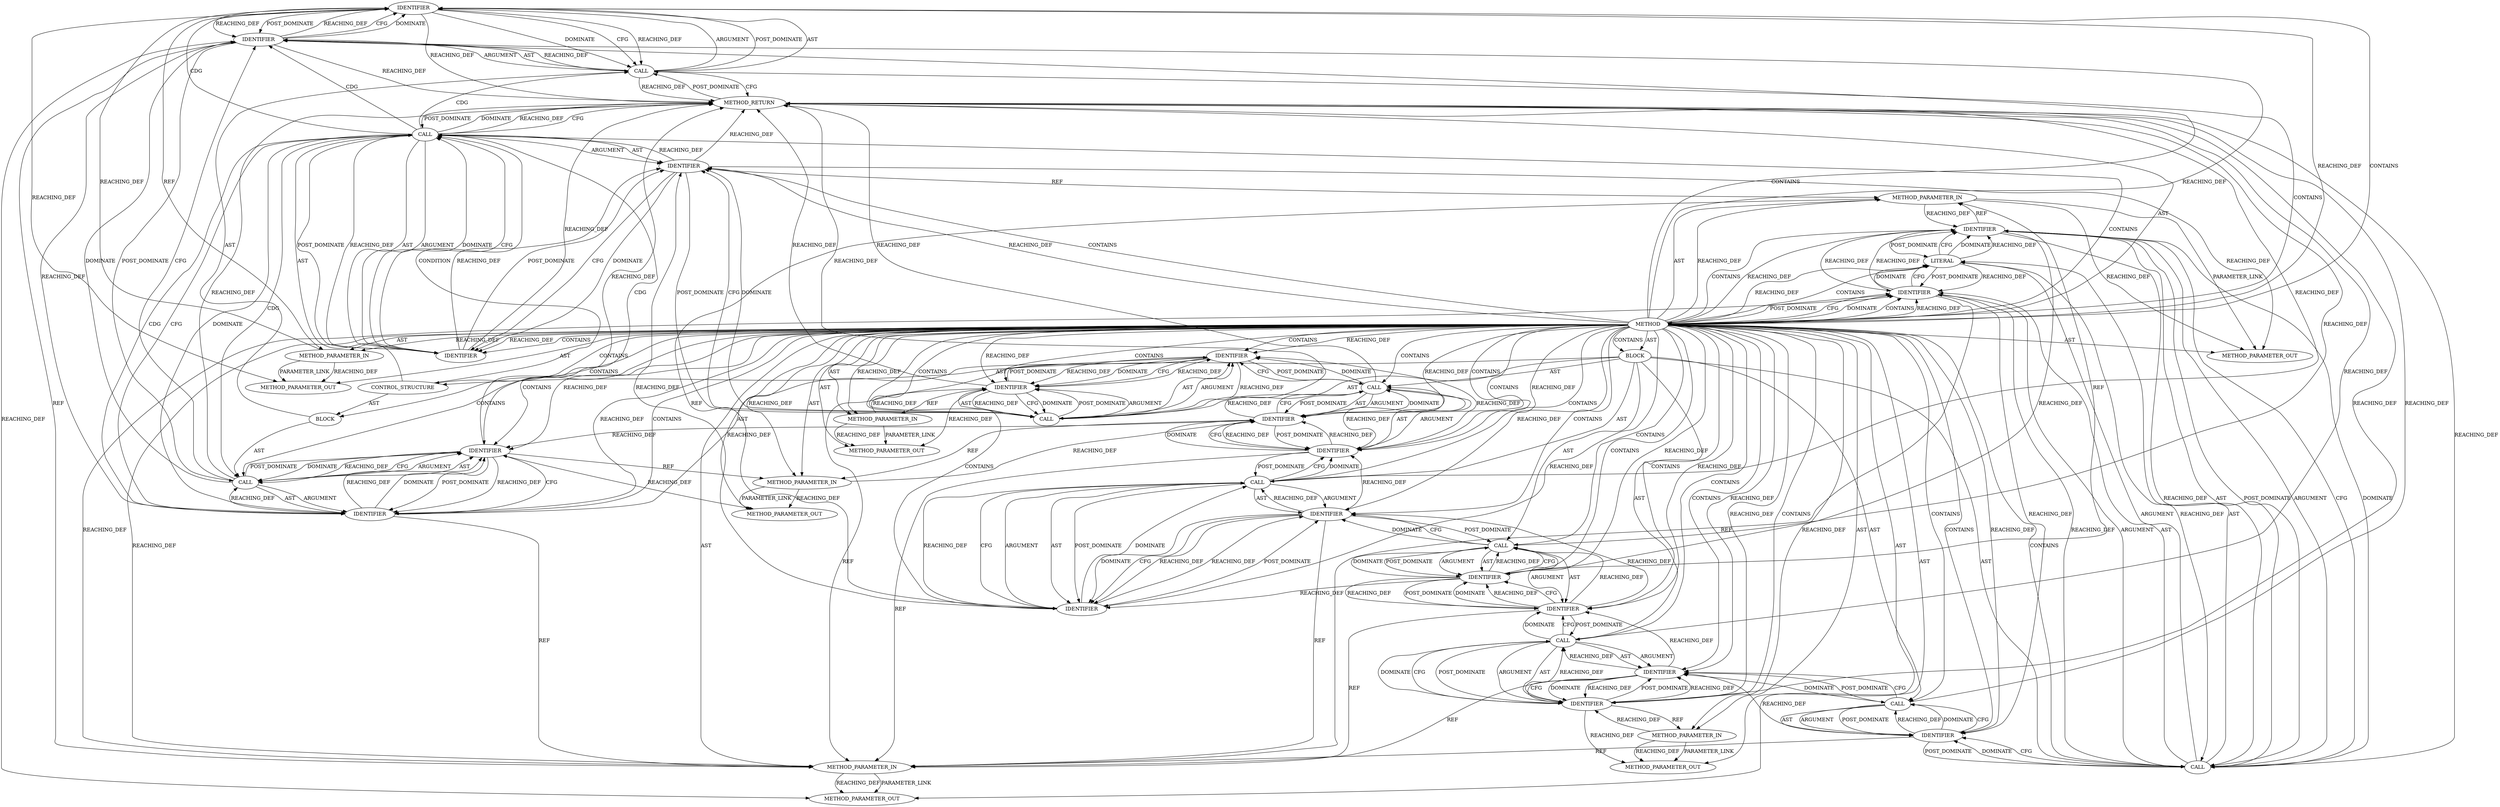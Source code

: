 digraph {
  112 [label=IDENTIFIER ORDER=2 ARGUMENT_INDEX=2 CODE="dnode" COLUMN_NUMBER=23 LINE_NUMBER=93 TYPE_FULL_NAME="u32" NAME="dnode"]
  2713 [label=METHOD_PARAMETER_OUT ORDER=6 CODE="u32 dnode" IS_VARIADIC=false COLUMN_NUMBER=17 LINE_NUMBER=82 TYPE_FULL_NAME="u32" EVALUATION_STRATEGY="BY_VALUE" INDEX=6 NAME="dnode"]
  78 [label=METHOD_PARAMETER_IN ORDER=5 CODE="u32 hsize" IS_VARIADIC=false COLUMN_NUMBER=6 LINE_NUMBER=82 TYPE_FULL_NAME="u32" EVALUATION_STRATEGY="BY_VALUE" INDEX=5 NAME="hsize"]
  96 [label=CALL ORDER=6 ARGUMENT_INDEX=-1 CODE="msg_set_prevnode(m, own_node)" COLUMN_NUMBER=2 METHOD_FULL_NAME="msg_set_prevnode" LINE_NUMBER=89 TYPE_FULL_NAME="<empty>" DISPATCH_TYPE="STATIC_DISPATCH" SIGNATURE="" NAME="msg_set_prevnode"]
  2709 [label=METHOD_PARAMETER_OUT ORDER=2 CODE="struct tipc_msg *m" IS_VARIADIC=false COLUMN_NUMBER=34 LINE_NUMBER=81 TYPE_FULL_NAME="tipc_msg*" EVALUATION_STRATEGY="BY_VALUE" INDEX=2 NAME="m"]
  107 [label=CALL ORDER=1 ARGUMENT_INDEX=-1 CODE="msg_set_orignode(m, own_node)" COLUMN_NUMBER=3 METHOD_FULL_NAME="msg_set_orignode" LINE_NUMBER=92 TYPE_FULL_NAME="<empty>" DISPATCH_TYPE="STATIC_DISPATCH" SIGNATURE="" NAME="msg_set_orignode"]
  108 [label=IDENTIFIER ORDER=1 ARGUMENT_INDEX=1 CODE="m" COLUMN_NUMBER=20 LINE_NUMBER=92 TYPE_FULL_NAME="tipc_msg*" NAME="m"]
  76 [label=METHOD_PARAMETER_IN ORDER=3 CODE="u32 user" IS_VARIADIC=false COLUMN_NUMBER=54 LINE_NUMBER=81 TYPE_FULL_NAME="u32" EVALUATION_STRATEGY="BY_VALUE" INDEX=3 NAME="user"]
  75 [label=METHOD_PARAMETER_IN ORDER=2 CODE="struct tipc_msg *m" IS_VARIADIC=false COLUMN_NUMBER=34 LINE_NUMBER=81 TYPE_FULL_NAME="tipc_msg*" EVALUATION_STRATEGY="BY_VALUE" INDEX=2 NAME="m"]
  82 [label=IDENTIFIER ORDER=1 ARGUMENT_INDEX=1 CODE="m" COLUMN_NUMBER=9 LINE_NUMBER=84 TYPE_FULL_NAME="tipc_msg*" NAME="m"]
  74 [label=METHOD_PARAMETER_IN ORDER=1 CODE="u32 own_node" IS_VARIADIC=false COLUMN_NUMBER=20 LINE_NUMBER=81 TYPE_FULL_NAME="u32" EVALUATION_STRATEGY="BY_VALUE" INDEX=1 NAME="own_node"]
  102 [label=CONTROL_STRUCTURE CONTROL_STRUCTURE_TYPE="IF" ORDER=8 PARSER_TYPE_NAME="CASTIfStatement" ARGUMENT_INDEX=-1 CODE="if (hsize > SHORT_H_SIZE)" COLUMN_NUMBER=2 LINE_NUMBER=91]
  90 [label=CALL ORDER=4 ARGUMENT_INDEX=-1 CODE="msg_set_hdr_sz(m, hsize)" COLUMN_NUMBER=2 METHOD_FULL_NAME="msg_set_hdr_sz" LINE_NUMBER=87 TYPE_FULL_NAME="<empty>" DISPATCH_TYPE="STATIC_DISPATCH" SIGNATURE="" NAME="msg_set_hdr_sz"]
  2710 [label=METHOD_PARAMETER_OUT ORDER=3 CODE="u32 user" IS_VARIADIC=false COLUMN_NUMBER=54 LINE_NUMBER=81 TYPE_FULL_NAME="u32" EVALUATION_STRATEGY="BY_VALUE" INDEX=3 NAME="user"]
  77 [label=METHOD_PARAMETER_IN ORDER=4 CODE="u32 type" IS_VARIADIC=false COLUMN_NUMBER=64 LINE_NUMBER=81 TYPE_FULL_NAME="u32" EVALUATION_STRATEGY="BY_VALUE" INDEX=4 NAME="type"]
  105 [label=IDENTIFIER ORDER=2 ARGUMENT_INDEX=2 CODE="SHORT_H_SIZE" COLUMN_NUMBER=14 LINE_NUMBER=91 TYPE_FULL_NAME="ANY" NAME="SHORT_H_SIZE"]
  84 [label=IDENTIFIER ORDER=3 ARGUMENT_INDEX=3 CODE="hsize" COLUMN_NUMBER=15 LINE_NUMBER=84 TYPE_FULL_NAME="u32" NAME="hsize"]
  92 [label=IDENTIFIER ORDER=2 ARGUMENT_INDEX=2 CODE="hsize" COLUMN_NUMBER=20 LINE_NUMBER=87 TYPE_FULL_NAME="u32" NAME="hsize"]
  85 [label=CALL ORDER=2 ARGUMENT_INDEX=-1 CODE="msg_set_version(m)" COLUMN_NUMBER=2 METHOD_FULL_NAME="msg_set_version" LINE_NUMBER=85 TYPE_FULL_NAME="<empty>" DISPATCH_TYPE="STATIC_DISPATCH" SIGNATURE="" NAME="msg_set_version"]
  88 [label=IDENTIFIER ORDER=1 ARGUMENT_INDEX=1 CODE="m" COLUMN_NUMBER=15 LINE_NUMBER=86 TYPE_FULL_NAME="tipc_msg*" NAME="m"]
  86 [label=IDENTIFIER ORDER=1 ARGUMENT_INDEX=1 CODE="m" COLUMN_NUMBER=18 LINE_NUMBER=85 TYPE_FULL_NAME="tipc_msg*" NAME="m"]
  79 [label=METHOD_PARAMETER_IN ORDER=6 CODE="u32 dnode" IS_VARIADIC=false COLUMN_NUMBER=17 LINE_NUMBER=82 TYPE_FULL_NAME="u32" EVALUATION_STRATEGY="BY_VALUE" INDEX=6 NAME="dnode"]
  94 [label=IDENTIFIER ORDER=1 ARGUMENT_INDEX=1 CODE="m" COLUMN_NUMBER=15 LINE_NUMBER=88 TYPE_FULL_NAME="tipc_msg*" NAME="m"]
  111 [label=IDENTIFIER ORDER=1 ARGUMENT_INDEX=1 CODE="m" COLUMN_NUMBER=20 LINE_NUMBER=93 TYPE_FULL_NAME="tipc_msg*" NAME="m"]
  81 [label=CALL ORDER=1 ARGUMENT_INDEX=-1 CODE="memset(m, 0, hsize)" COLUMN_NUMBER=2 METHOD_FULL_NAME="memset" LINE_NUMBER=84 TYPE_FULL_NAME="<empty>" DISPATCH_TYPE="STATIC_DISPATCH" SIGNATURE="" NAME="memset"]
  2711 [label=METHOD_PARAMETER_OUT ORDER=4 CODE="u32 type" IS_VARIADIC=false COLUMN_NUMBER=64 LINE_NUMBER=81 TYPE_FULL_NAME="u32" EVALUATION_STRATEGY="BY_VALUE" INDEX=4 NAME="type"]
  83 [label=LITERAL ORDER=2 ARGUMENT_INDEX=2 CODE="0" COLUMN_NUMBER=12 LINE_NUMBER=84 TYPE_FULL_NAME="int"]
  106 [label=BLOCK ORDER=2 ARGUMENT_INDEX=-1 CODE="{
		msg_set_orignode(m, own_node);
		msg_set_destnode(m, dnode);
	}" COLUMN_NUMBER=28 LINE_NUMBER=91 TYPE_FULL_NAME="void"]
  103 [label=CALL ORDER=1 ARGUMENT_INDEX=-1 CODE="hsize > SHORT_H_SIZE" COLUMN_NUMBER=6 METHOD_FULL_NAME="<operator>.greaterThan" LINE_NUMBER=91 TYPE_FULL_NAME="<empty>" DISPATCH_TYPE="STATIC_DISPATCH" SIGNATURE="" NAME="<operator>.greaterThan"]
  113 [label=METHOD_RETURN ORDER=8 CODE="RET" COLUMN_NUMBER=1 LINE_NUMBER=81 TYPE_FULL_NAME="void" EVALUATION_STRATEGY="BY_VALUE"]
  91 [label=IDENTIFIER ORDER=1 ARGUMENT_INDEX=1 CODE="m" COLUMN_NUMBER=17 LINE_NUMBER=87 TYPE_FULL_NAME="tipc_msg*" NAME="m"]
  109 [label=IDENTIFIER ORDER=2 ARGUMENT_INDEX=2 CODE="own_node" COLUMN_NUMBER=23 LINE_NUMBER=92 TYPE_FULL_NAME="u32" NAME="own_node"]
  95 [label=IDENTIFIER ORDER=2 ARGUMENT_INDEX=2 CODE="hsize" COLUMN_NUMBER=18 LINE_NUMBER=88 TYPE_FULL_NAME="u32" NAME="hsize"]
  2712 [label=METHOD_PARAMETER_OUT ORDER=5 CODE="u32 hsize" IS_VARIADIC=false COLUMN_NUMBER=6 LINE_NUMBER=82 TYPE_FULL_NAME="u32" EVALUATION_STRATEGY="BY_VALUE" INDEX=5 NAME="hsize"]
  93 [label=CALL ORDER=5 ARGUMENT_INDEX=-1 CODE="msg_set_size(m, hsize)" COLUMN_NUMBER=2 METHOD_FULL_NAME="msg_set_size" LINE_NUMBER=88 TYPE_FULL_NAME="<empty>" DISPATCH_TYPE="STATIC_DISPATCH" SIGNATURE="" NAME="msg_set_size"]
  97 [label=IDENTIFIER ORDER=1 ARGUMENT_INDEX=1 CODE="m" COLUMN_NUMBER=19 LINE_NUMBER=89 TYPE_FULL_NAME="tipc_msg*" NAME="m"]
  101 [label=IDENTIFIER ORDER=2 ARGUMENT_INDEX=2 CODE="type" COLUMN_NUMBER=18 LINE_NUMBER=90 TYPE_FULL_NAME="u32" NAME="type"]
  87 [label=CALL ORDER=3 ARGUMENT_INDEX=-1 CODE="msg_set_user(m, user)" COLUMN_NUMBER=2 METHOD_FULL_NAME="msg_set_user" LINE_NUMBER=86 TYPE_FULL_NAME="<empty>" DISPATCH_TYPE="STATIC_DISPATCH" SIGNATURE="" NAME="msg_set_user"]
  110 [label=CALL ORDER=2 ARGUMENT_INDEX=-1 CODE="msg_set_destnode(m, dnode)" COLUMN_NUMBER=3 METHOD_FULL_NAME="msg_set_destnode" LINE_NUMBER=93 TYPE_FULL_NAME="<empty>" DISPATCH_TYPE="STATIC_DISPATCH" SIGNATURE="" NAME="msg_set_destnode"]
  98 [label=IDENTIFIER ORDER=2 ARGUMENT_INDEX=2 CODE="own_node" COLUMN_NUMBER=22 LINE_NUMBER=89 TYPE_FULL_NAME="u32" NAME="own_node"]
  2708 [label=METHOD_PARAMETER_OUT ORDER=1 CODE="u32 own_node" IS_VARIADIC=false COLUMN_NUMBER=20 LINE_NUMBER=81 TYPE_FULL_NAME="u32" EVALUATION_STRATEGY="BY_VALUE" INDEX=1 NAME="own_node"]
  99 [label=CALL ORDER=7 ARGUMENT_INDEX=-1 CODE="msg_set_type(m, type)" COLUMN_NUMBER=2 METHOD_FULL_NAME="msg_set_type" LINE_NUMBER=90 TYPE_FULL_NAME="<empty>" DISPATCH_TYPE="STATIC_DISPATCH" SIGNATURE="" NAME="msg_set_type"]
  73 [label=METHOD COLUMN_NUMBER=1 LINE_NUMBER=81 COLUMN_NUMBER_END=1 IS_EXTERNAL=false SIGNATURE="void tipc_msg_init (u32,tipc_msg*,u32,u32,u32,u32)" NAME="tipc_msg_init" AST_PARENT_TYPE="TYPE_DECL" AST_PARENT_FULL_NAME="file_code_old-97bf6f81-tipc_buf_append-145.c:<global>" ORDER=4 CODE="void tipc_msg_init(u32 own_node, struct tipc_msg *m, u32 user, u32 type,
		   u32 hsize, u32 dnode)
{
	memset(m, 0, hsize);
	msg_set_version(m);
	msg_set_user(m, user);
	msg_set_hdr_sz(m, hsize);
	msg_set_size(m, hsize);
	msg_set_prevnode(m, own_node);
	msg_set_type(m, type);
	if (hsize > SHORT_H_SIZE) {
		msg_set_orignode(m, own_node);
		msg_set_destnode(m, dnode);
	}
}" FULL_NAME="tipc_msg_init" LINE_NUMBER_END=95 FILENAME="file_code_old-97bf6f81-tipc_buf_append-145.c"]
  89 [label=IDENTIFIER ORDER=2 ARGUMENT_INDEX=2 CODE="user" COLUMN_NUMBER=18 LINE_NUMBER=86 TYPE_FULL_NAME="u32" NAME="user"]
  80 [label=BLOCK ORDER=7 ARGUMENT_INDEX=-1 CODE="{
	memset(m, 0, hsize);
	msg_set_version(m);
	msg_set_user(m, user);
	msg_set_hdr_sz(m, hsize);
	msg_set_size(m, hsize);
	msg_set_prevnode(m, own_node);
	msg_set_type(m, type);
	if (hsize > SHORT_H_SIZE) {
		msg_set_orignode(m, own_node);
		msg_set_destnode(m, dnode);
	}
}" COLUMN_NUMBER=1 LINE_NUMBER=83 TYPE_FULL_NAME="void"]
  104 [label=IDENTIFIER ORDER=1 ARGUMENT_INDEX=1 CODE="hsize" COLUMN_NUMBER=6 LINE_NUMBER=91 TYPE_FULL_NAME="u32" NAME="hsize"]
  100 [label=IDENTIFIER ORDER=1 ARGUMENT_INDEX=1 CODE="m" COLUMN_NUMBER=15 LINE_NUMBER=90 TYPE_FULL_NAME="tipc_msg*" NAME="m"]
  91 -> 92 [label=DOMINATE ]
  73 -> 92 [label=REACHING_DEF VARIABLE=""]
  95 -> 104 [label=REACHING_DEF VARIABLE="hsize"]
  73 -> 76 [label=REACHING_DEF VARIABLE=""]
  84 -> 78 [label=REF ]
  109 -> 2708 [label=REACHING_DEF VARIABLE="own_node"]
  110 -> 112 [label=ARGUMENT ]
  73 -> 94 [label=CONTAINS ]
  95 -> 93 [label=DOMINATE ]
  112 -> 111 [label=REACHING_DEF VARIABLE="dnode"]
  112 -> 110 [label=DOMINATE ]
  111 -> 112 [label=REACHING_DEF VARIABLE="m"]
  109 -> 108 [label=REACHING_DEF VARIABLE="own_node"]
  82 -> 81 [label=REACHING_DEF VARIABLE="m"]
  73 -> 82 [label=CFG ]
  92 -> 91 [label=REACHING_DEF VARIABLE="hsize"]
  97 -> 98 [label=REACHING_DEF VARIABLE="m"]
  73 -> 105 [label=REACHING_DEF VARIABLE=""]
  108 -> 109 [label=CFG ]
  73 -> 101 [label=REACHING_DEF VARIABLE=""]
  98 -> 97 [label=REACHING_DEF VARIABLE="own_node"]
  94 -> 97 [label=REACHING_DEF VARIABLE="m"]
  73 -> 102 [label=CONTAINS ]
  73 -> 112 [label=REACHING_DEF VARIABLE=""]
  112 -> 110 [label=CFG ]
  94 -> 95 [label=DOMINATE ]
  73 -> 111 [label=REACHING_DEF VARIABLE=""]
  73 -> 2712 [label=AST ]
  74 -> 2708 [label=REACHING_DEF VARIABLE="own_node"]
  73 -> 105 [label=CONTAINS ]
  105 -> 103 [label=REACHING_DEF VARIABLE="SHORT_H_SIZE"]
  108 -> 109 [label=REACHING_DEF VARIABLE="m"]
  87 -> 91 [label=DOMINATE ]
  93 -> 95 [label=POST_DOMINATE ]
  73 -> 2711 [label=AST ]
  73 -> 109 [label=REACHING_DEF VARIABLE=""]
  89 -> 87 [label=REACHING_DEF VARIABLE="user"]
  98 -> 109 [label=REACHING_DEF VARIABLE="own_node"]
  73 -> 88 [label=CONTAINS ]
  107 -> 108 [label=AST ]
  73 -> 90 [label=CONTAINS ]
  89 -> 87 [label=CFG ]
  73 -> 75 [label=REACHING_DEF VARIABLE=""]
  92 -> 95 [label=REACHING_DEF VARIABLE="hsize"]
  80 -> 93 [label=AST ]
  73 -> 79 [label=REACHING_DEF VARIABLE=""]
  73 -> 2708 [label=AST ]
  73 -> 83 [label=REACHING_DEF VARIABLE=""]
  96 -> 98 [label=POST_DOMINATE ]
  73 -> 94 [label=REACHING_DEF VARIABLE=""]
  79 -> 2713 [label=REACHING_DEF VARIABLE="dnode"]
  84 -> 81 [label=CFG ]
  73 -> 77 [label=AST ]
  84 -> 81 [label=DOMINATE ]
  88 -> 75 [label=REF ]
  73 -> 97 [label=CONTAINS ]
  87 -> 91 [label=CFG ]
  111 -> 107 [label=POST_DOMINATE ]
  75 -> 2709 [label=REACHING_DEF VARIABLE="m"]
  85 -> 86 [label=AST ]
  90 -> 92 [label=POST_DOMINATE ]
  108 -> 111 [label=REACHING_DEF VARIABLE="m"]
  94 -> 95 [label=CFG ]
  107 -> 111 [label=CFG ]
  73 -> 86 [label=CONTAINS ]
  100 -> 75 [label=REF ]
  80 -> 87 [label=AST ]
  98 -> 74 [label=REF ]
  107 -> 111 [label=DOMINATE ]
  97 -> 93 [label=POST_DOMINATE ]
  93 -> 94 [label=ARGUMENT ]
  111 -> 2709 [label=REACHING_DEF VARIABLE="m"]
  77 -> 2711 [label=REACHING_DEF VARIABLE="type"]
  74 -> 2708 [label=PARAMETER_LINK ]
  73 -> 83 [label=CONTAINS ]
  76 -> 2710 [label=PARAMETER_LINK ]
  96 -> 98 [label=AST ]
  100 -> 99 [label=REACHING_DEF VARIABLE="m"]
  78 -> 2712 [label=PARAMETER_LINK ]
  88 -> 89 [label=CFG ]
  73 -> 87 [label=CONTAINS ]
  100 -> 101 [label=CFG ]
  100 -> 101 [label=REACHING_DEF VARIABLE="m"]
  90 -> 91 [label=ARGUMENT ]
  103 -> 105 [label=AST ]
  94 -> 90 [label=POST_DOMINATE ]
  81 -> 83 [label=AST ]
  89 -> 2710 [label=REACHING_DEF VARIABLE="user"]
  73 -> 75 [label=AST ]
  73 -> 85 [label=CONTAINS ]
  82 -> 83 [label=DOMINATE ]
  80 -> 102 [label=AST ]
  80 -> 90 [label=AST ]
  85 -> 88 [label=CFG ]
  93 -> 94 [label=AST ]
  73 -> 112 [label=CONTAINS ]
  73 -> 93 [label=CONTAINS ]
  88 -> 87 [label=REACHING_DEF VARIABLE="m"]
  87 -> 113 [label=REACHING_DEF VARIABLE="msg_set_user(m, user)"]
  73 -> 84 [label=CONTAINS ]
  81 -> 83 [label=ARGUMENT ]
  111 -> 112 [label=CFG ]
  73 -> 2709 [label=AST ]
  96 -> 97 [label=AST ]
  107 -> 108 [label=ARGUMENT ]
  87 -> 89 [label=POST_DOMINATE ]
  110 -> 113 [label=CFG ]
  90 -> 94 [label=DOMINATE ]
  97 -> 75 [label=REF ]
  104 -> 2712 [label=REACHING_DEF VARIABLE="hsize"]
  82 -> 86 [label=REACHING_DEF VARIABLE="m"]
  73 -> 92 [label=CONTAINS ]
  85 -> 88 [label=DOMINATE ]
  88 -> 89 [label=DOMINATE ]
  103 -> 113 [label=DOMINATE ]
  109 -> 74 [label=REF ]
  102 -> 106 [label=AST ]
  99 -> 100 [label=AST ]
  107 -> 113 [label=REACHING_DEF VARIABLE="msg_set_orignode(m, own_node)"]
  109 -> 107 [label=DOMINATE ]
  73 -> 100 [label=CONTAINS ]
  82 -> 73 [label=POST_DOMINATE ]
  73 -> 96 [label=CONTAINS ]
  108 -> 109 [label=DOMINATE ]
  91 -> 87 [label=POST_DOMINATE ]
  90 -> 92 [label=ARGUMENT ]
  73 -> 98 [label=CONTAINS ]
  95 -> 93 [label=REACHING_DEF VARIABLE="hsize"]
  88 -> 85 [label=POST_DOMINATE ]
  96 -> 100 [label=DOMINATE ]
  105 -> 104 [label=REACHING_DEF VARIABLE="SHORT_H_SIZE"]
  73 -> 89 [label=CONTAINS ]
  73 -> 98 [label=REACHING_DEF VARIABLE=""]
  99 -> 104 [label=CFG ]
  101 -> 2711 [label=REACHING_DEF VARIABLE="type"]
  85 -> 86 [label=ARGUMENT ]
  103 -> 109 [label=CDG ]
  103 -> 105 [label=ARGUMENT ]
  89 -> 87 [label=DOMINATE ]
  80 -> 81 [label=AST ]
  83 -> 84 [label=CFG ]
  90 -> 92 [label=AST ]
  107 -> 109 [label=ARGUMENT ]
  81 -> 82 [label=ARGUMENT ]
  74 -> 98 [label=REACHING_DEF VARIABLE="own_node"]
  73 -> 103 [label=CONTAINS ]
  75 -> 82 [label=REACHING_DEF VARIABLE="m"]
  96 -> 97 [label=ARGUMENT ]
  105 -> 113 [label=REACHING_DEF VARIABLE="SHORT_H_SIZE"]
  96 -> 100 [label=CFG ]
  101 -> 77 [label=REF ]
  73 -> 109 [label=CONTAINS ]
  111 -> 75 [label=REF ]
  73 -> 80 [label=AST ]
  91 -> 75 [label=REF ]
  112 -> 79 [label=REF ]
  85 -> 86 [label=POST_DOMINATE ]
  102 -> 103 [label=CONDITION ]
  73 -> 78 [label=AST ]
  73 -> 82 [label=DOMINATE ]
  81 -> 84 [label=AST ]
  82 -> 75 [label=REF ]
  91 -> 90 [label=REACHING_DEF VARIABLE="m"]
  105 -> 103 [label=DOMINATE ]
  101 -> 100 [label=REACHING_DEF VARIABLE="type"]
  110 -> 111 [label=ARGUMENT ]
  104 -> 113 [label=REACHING_DEF VARIABLE="hsize"]
  88 -> 91 [label=REACHING_DEF VARIABLE="m"]
  73 -> 84 [label=REACHING_DEF VARIABLE=""]
  111 -> 112 [label=DOMINATE ]
  84 -> 81 [label=REACHING_DEF VARIABLE="hsize"]
  73 -> 108 [label=REACHING_DEF VARIABLE=""]
  93 -> 97 [label=CFG ]
  108 -> 107 [label=REACHING_DEF VARIABLE="m"]
  89 -> 88 [label=POST_DOMINATE ]
  83 -> 84 [label=DOMINATE ]
  97 -> 98 [label=DOMINATE ]
  92 -> 90 [label=REACHING_DEF VARIABLE="hsize"]
  73 -> 89 [label=REACHING_DEF VARIABLE=""]
  73 -> 80 [label=CONTAINS ]
  73 -> 82 [label=CONTAINS ]
  73 -> 110 [label=CONTAINS ]
  91 -> 92 [label=REACHING_DEF VARIABLE="m"]
  96 -> 113 [label=REACHING_DEF VARIABLE="msg_set_prevnode(m, own_node)"]
  80 -> 99 [label=AST ]
  85 -> 113 [label=REACHING_DEF VARIABLE="msg_set_version(m)"]
  86 -> 88 [label=REACHING_DEF VARIABLE="m"]
  90 -> 91 [label=AST ]
  102 -> 103 [label=AST ]
  112 -> 113 [label=REACHING_DEF VARIABLE="dnode"]
  98 -> 96 [label=DOMINATE ]
  82 -> 84 [label=REACHING_DEF VARIABLE="m"]
  93 -> 113 [label=REACHING_DEF VARIABLE="msg_set_size(m, hsize)"]
  73 -> 100 [label=REACHING_DEF VARIABLE=""]
  99 -> 100 [label=ARGUMENT ]
  101 -> 99 [label=REACHING_DEF VARIABLE="type"]
  73 -> 104 [label=CONTAINS ]
  79 -> 112 [label=REACHING_DEF VARIABLE="dnode"]
  80 -> 85 [label=AST ]
  107 -> 109 [label=AST ]
  105 -> 103 [label=CFG ]
  110 -> 112 [label=POST_DOMINATE ]
  87 -> 88 [label=ARGUMENT ]
  99 -> 101 [label=POST_DOMINATE ]
  97 -> 100 [label=REACHING_DEF VARIABLE="m"]
  73 -> 86 [label=REACHING_DEF VARIABLE=""]
  73 -> 77 [label=REACHING_DEF VARIABLE=""]
  78 -> 2712 [label=REACHING_DEF VARIABLE="hsize"]
  92 -> 90 [label=CFG ]
  94 -> 95 [label=REACHING_DEF VARIABLE="m"]
  97 -> 96 [label=REACHING_DEF VARIABLE="m"]
  94 -> 93 [label=REACHING_DEF VARIABLE="m"]
  101 -> 113 [label=REACHING_DEF VARIABLE="type"]
  84 -> 82 [label=REACHING_DEF VARIABLE="hsize"]
  73 -> 106 [label=CONTAINS ]
  95 -> 78 [label=REF ]
  103 -> 104 [label=ARGUMENT ]
  86 -> 85 [label=REACHING_DEF VARIABLE="m"]
  98 -> 97 [label=POST_DOMINATE ]
  101 -> 99 [label=CFG ]
  90 -> 113 [label=REACHING_DEF VARIABLE="msg_set_hdr_sz(m, hsize)"]
  107 -> 109 [label=POST_DOMINATE ]
  110 -> 112 [label=AST ]
  92 -> 78 [label=REF ]
  106 -> 107 [label=AST ]
  73 -> 81 [label=CONTAINS ]
  80 -> 96 [label=AST ]
  83 -> 82 [label=POST_DOMINATE ]
  105 -> 104 [label=POST_DOMINATE ]
  95 -> 94 [label=REACHING_DEF VARIABLE="hsize"]
  103 -> 112 [label=CDG ]
  93 -> 97 [label=DOMINATE ]
  99 -> 101 [label=ARGUMENT ]
  88 -> 89 [label=REACHING_DEF VARIABLE="m"]
  73 -> 2713 [label=AST ]
  73 -> 2710 [label=AST ]
  81 -> 84 [label=POST_DOMINATE ]
  90 -> 94 [label=CFG ]
  78 -> 84 [label=REACHING_DEF VARIABLE="hsize"]
  95 -> 93 [label=CFG ]
  81 -> 86 [label=DOMINATE ]
  99 -> 104 [label=DOMINATE ]
  73 -> 74 [label=REACHING_DEF VARIABLE=""]
  109 -> 113 [label=REACHING_DEF VARIABLE="own_node"]
  108 -> 75 [label=REF ]
  73 -> 95 [label=CONTAINS ]
  111 -> 110 [label=REACHING_DEF VARIABLE="m"]
  83 -> 84 [label=REACHING_DEF VARIABLE="0"]
  109 -> 107 [label=CFG ]
  100 -> 101 [label=DOMINATE ]
  104 -> 105 [label=DOMINATE ]
  73 -> 88 [label=REACHING_DEF VARIABLE=""]
  100 -> 96 [label=POST_DOMINATE ]
  94 -> 75 [label=REF ]
  73 -> 101 [label=CONTAINS ]
  103 -> 107 [label=CDG ]
  89 -> 76 [label=REF ]
  106 -> 110 [label=AST ]
  101 -> 99 [label=DOMINATE ]
  73 -> 107 [label=CONTAINS ]
  99 -> 101 [label=AST ]
  84 -> 92 [label=REACHING_DEF VARIABLE="hsize"]
  104 -> 99 [label=POST_DOMINATE ]
  111 -> 113 [label=REACHING_DEF VARIABLE="m"]
  76 -> 2710 [label=REACHING_DEF VARIABLE="user"]
  83 -> 81 [label=REACHING_DEF VARIABLE="0"]
  86 -> 75 [label=REF ]
  93 -> 95 [label=ARGUMENT ]
  75 -> 2709 [label=PARAMETER_LINK ]
  87 -> 89 [label=ARGUMENT ]
  76 -> 89 [label=REACHING_DEF VARIABLE="user"]
  79 -> 2713 [label=PARAMETER_LINK ]
  110 -> 111 [label=AST ]
  104 -> 103 [label=REACHING_DEF VARIABLE="hsize"]
  73 -> 104 [label=REACHING_DEF VARIABLE=""]
  109 -> 108 [label=POST_DOMINATE ]
  103 -> 105 [label=POST_DOMINATE ]
  89 -> 88 [label=REACHING_DEF VARIABLE="user"]
  89 -> 113 [label=REACHING_DEF VARIABLE="user"]
  98 -> 96 [label=REACHING_DEF VARIABLE="own_node"]
  84 -> 83 [label=POST_DOMINATE ]
  73 -> 78 [label=REACHING_DEF VARIABLE=""]
  93 -> 95 [label=AST ]
  91 -> 94 [label=REACHING_DEF VARIABLE="m"]
  96 -> 98 [label=ARGUMENT ]
  87 -> 88 [label=AST ]
  81 -> 82 [label=AST ]
  109 -> 107 [label=REACHING_DEF VARIABLE="own_node"]
  97 -> 98 [label=CFG ]
  103 -> 113 [label=REACHING_DEF VARIABLE="hsize > SHORT_H_SIZE"]
  81 -> 113 [label=REACHING_DEF VARIABLE="memset(m, 0, hsize)"]
  86 -> 81 [label=POST_DOMINATE ]
  92 -> 91 [label=POST_DOMINATE ]
  86 -> 85 [label=DOMINATE ]
  99 -> 113 [label=REACHING_DEF VARIABLE="msg_set_type(m, type)"]
  73 -> 91 [label=CONTAINS ]
  103 -> 113 [label=CFG ]
  87 -> 89 [label=AST ]
  92 -> 90 [label=DOMINATE ]
  112 -> 111 [label=POST_DOMINATE ]
  110 -> 113 [label=REACHING_DEF VARIABLE="msg_set_destnode(m, dnode)"]
  73 -> 91 [label=REACHING_DEF VARIABLE=""]
  81 -> 84 [label=ARGUMENT ]
  101 -> 100 [label=POST_DOMINATE ]
  82 -> 83 [label=CFG ]
  73 -> 113 [label=AST ]
  73 -> 97 [label=REACHING_DEF VARIABLE=""]
  73 -> 76 [label=AST ]
  103 -> 108 [label=CDG ]
  86 -> 85 [label=CFG ]
  73 -> 79 [label=AST ]
  73 -> 111 [label=CONTAINS ]
  113 -> 103 [label=POST_DOMINATE ]
  103 -> 110 [label=CDG ]
  98 -> 96 [label=CFG ]
  103 -> 104 [label=AST ]
  103 -> 111 [label=CDG ]
  103 -> 108 [label=CFG ]
  104 -> 105 [label=CFG ]
  73 -> 95 [label=REACHING_DEF VARIABLE=""]
  103 -> 108 [label=DOMINATE ]
  81 -> 86 [label=CFG ]
  77 -> 101 [label=REACHING_DEF VARIABLE="type"]
  113 -> 110 [label=POST_DOMINATE ]
  112 -> 110 [label=REACHING_DEF VARIABLE="dnode"]
  112 -> 2713 [label=REACHING_DEF VARIABLE="dnode"]
  73 -> 108 [label=CONTAINS ]
  83 -> 82 [label=REACHING_DEF VARIABLE="0"]
  73 -> 74 [label=AST ]
  73 -> 99 [label=CONTAINS ]
  91 -> 92 [label=CFG ]
  95 -> 94 [label=POST_DOMINATE ]
  100 -> 108 [label=REACHING_DEF VARIABLE="m"]
  77 -> 2711 [label=PARAMETER_LINK ]
  104 -> 78 [label=REF ]
  73 -> 82 [label=REACHING_DEF VARIABLE=""]
}
